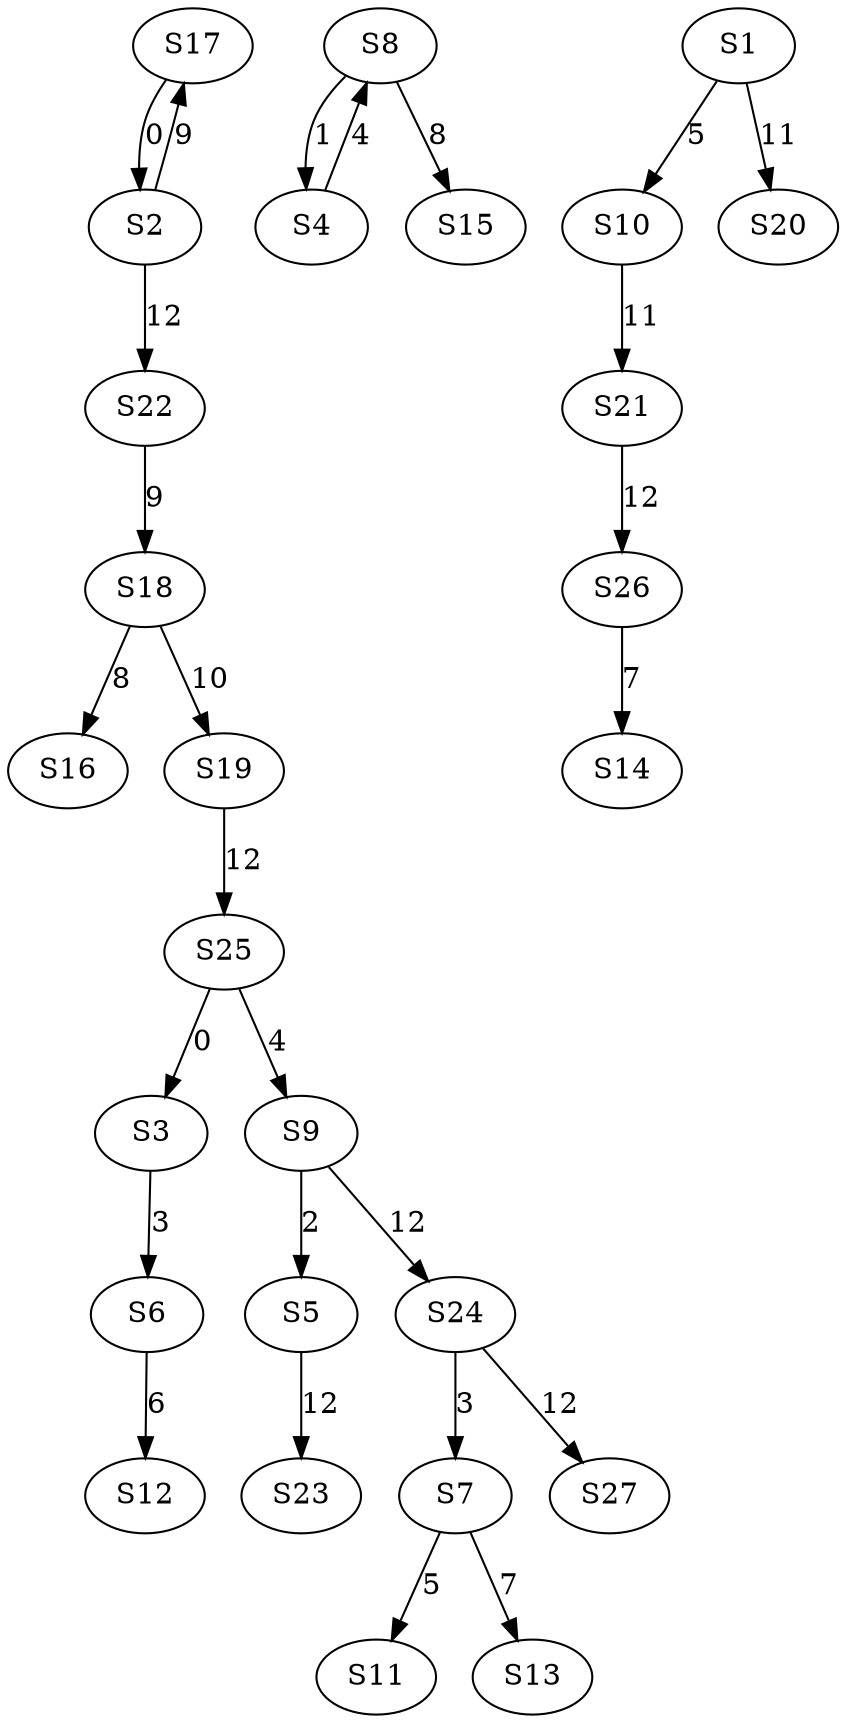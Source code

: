 strict digraph {
	S17 -> S2 [ label = 0 ];
	S25 -> S3 [ label = 0 ];
	S8 -> S4 [ label = 1 ];
	S9 -> S5 [ label = 2 ];
	S3 -> S6 [ label = 3 ];
	S24 -> S7 [ label = 3 ];
	S4 -> S8 [ label = 4 ];
	S25 -> S9 [ label = 4 ];
	S1 -> S10 [ label = 5 ];
	S7 -> S11 [ label = 5 ];
	S6 -> S12 [ label = 6 ];
	S7 -> S13 [ label = 7 ];
	S26 -> S14 [ label = 7 ];
	S8 -> S15 [ label = 8 ];
	S18 -> S16 [ label = 8 ];
	S2 -> S17 [ label = 9 ];
	S22 -> S18 [ label = 9 ];
	S18 -> S19 [ label = 10 ];
	S1 -> S20 [ label = 11 ];
	S10 -> S21 [ label = 11 ];
	S2 -> S22 [ label = 12 ];
	S5 -> S23 [ label = 12 ];
	S9 -> S24 [ label = 12 ];
	S19 -> S25 [ label = 12 ];
	S21 -> S26 [ label = 12 ];
	S24 -> S27 [ label = 12 ];
}